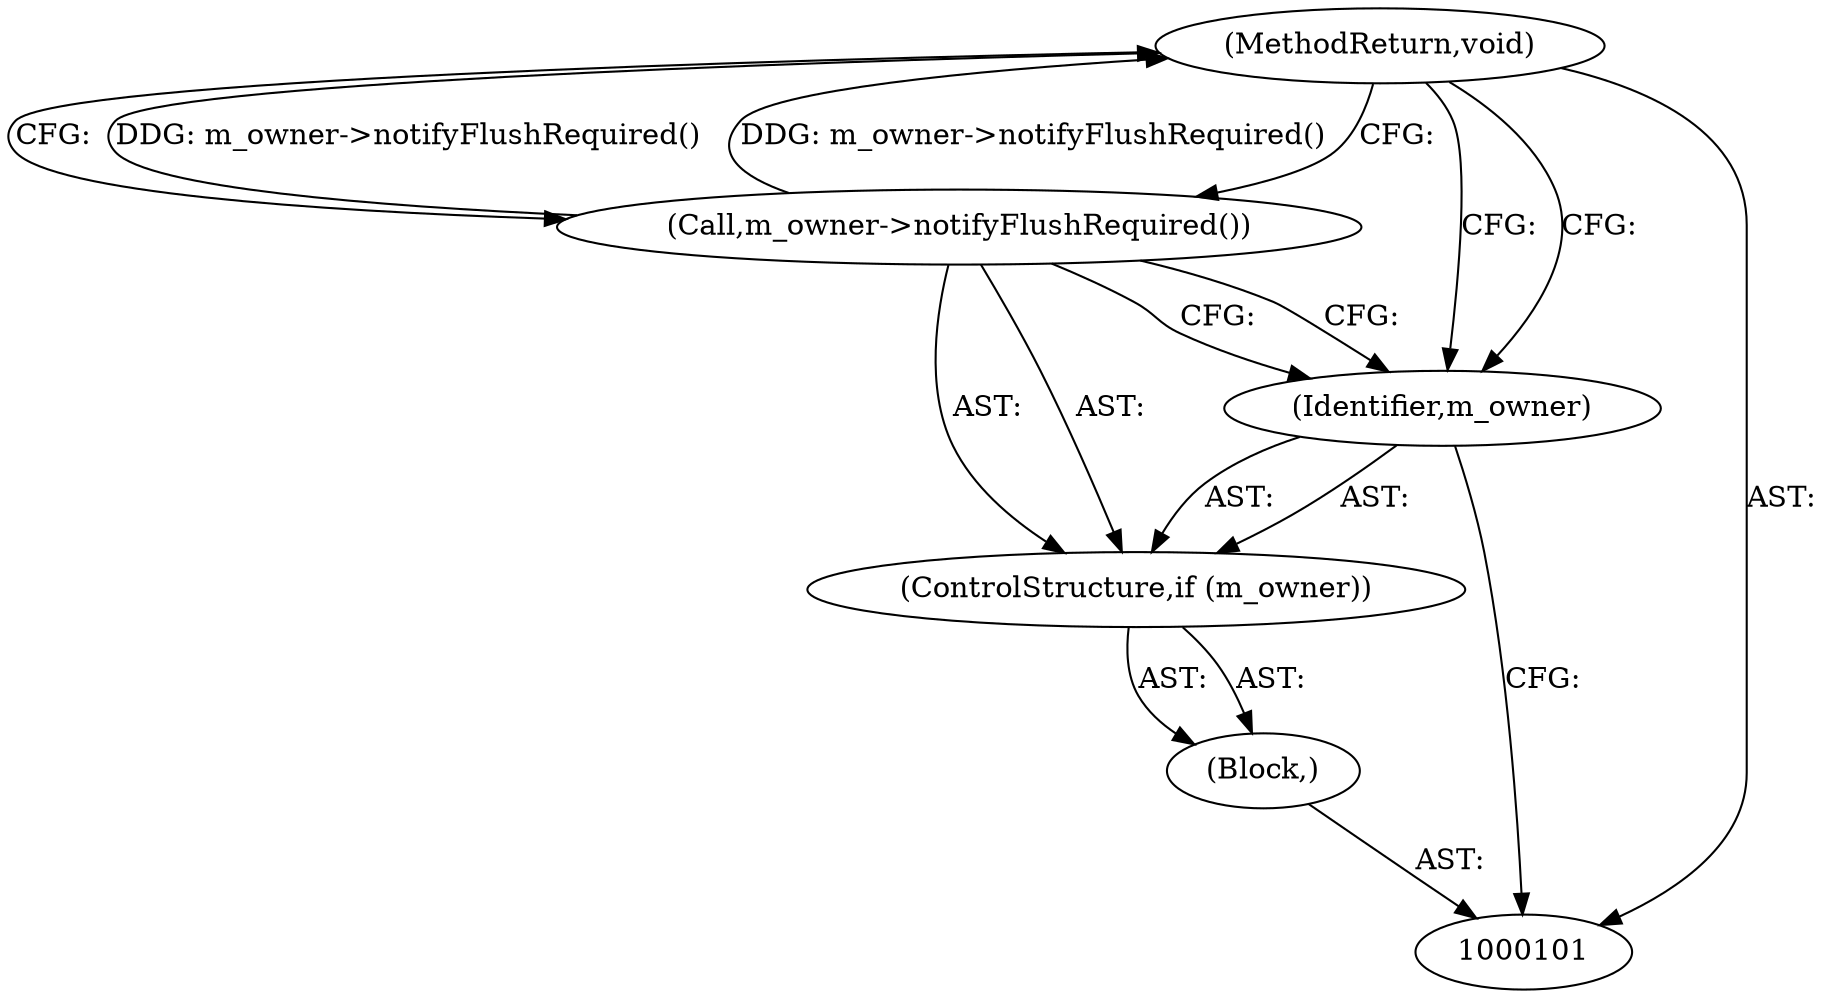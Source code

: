 digraph "0_Chrome_d333e22282bd4bdaa2864980cd45c272f206a44c" {
"1000106" [label="(MethodReturn,void)"];
"1000102" [label="(Block,)"];
"1000103" [label="(ControlStructure,if (m_owner))"];
"1000104" [label="(Identifier,m_owner)"];
"1000105" [label="(Call,m_owner->notifyFlushRequired())"];
"1000106" -> "1000101"  [label="AST: "];
"1000106" -> "1000105"  [label="CFG: "];
"1000106" -> "1000104"  [label="CFG: "];
"1000105" -> "1000106"  [label="DDG: m_owner->notifyFlushRequired()"];
"1000102" -> "1000101"  [label="AST: "];
"1000103" -> "1000102"  [label="AST: "];
"1000103" -> "1000102"  [label="AST: "];
"1000104" -> "1000103"  [label="AST: "];
"1000105" -> "1000103"  [label="AST: "];
"1000104" -> "1000103"  [label="AST: "];
"1000104" -> "1000101"  [label="CFG: "];
"1000105" -> "1000104"  [label="CFG: "];
"1000106" -> "1000104"  [label="CFG: "];
"1000105" -> "1000103"  [label="AST: "];
"1000105" -> "1000104"  [label="CFG: "];
"1000106" -> "1000105"  [label="CFG: "];
"1000105" -> "1000106"  [label="DDG: m_owner->notifyFlushRequired()"];
}
